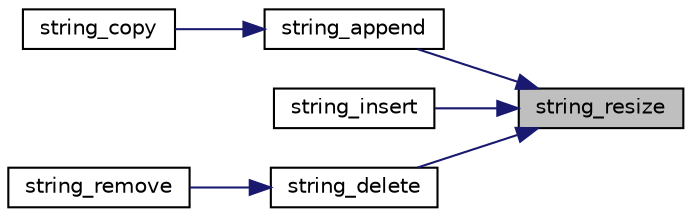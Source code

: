 digraph "string_resize"
{
 // INTERACTIVE_SVG=YES
 // LATEX_PDF_SIZE
  edge [fontname="Helvetica",fontsize="10",labelfontname="Helvetica",labelfontsize="10"];
  node [fontname="Helvetica",fontsize="10",shape=record];
  rankdir="RL";
  Node43 [label="string_resize",height=0.2,width=0.4,color="black", fillcolor="grey75", style="filled", fontcolor="black",tooltip=" "];
  Node43 -> Node44 [dir="back",color="midnightblue",fontsize="10",style="solid",fontname="Helvetica"];
  Node44 [label="string_append",height=0.2,width=0.4,color="black", fillcolor="white", style="filled",URL="$string_8h.html#a4acd3723240500d90b439dc12661415d",tooltip=" "];
  Node44 -> Node45 [dir="back",color="midnightblue",fontsize="10",style="solid",fontname="Helvetica"];
  Node45 [label="string_copy",height=0.2,width=0.4,color="black", fillcolor="white", style="filled",URL="$string_8h.html#adb4a007fb9e300e9e0642354a0ec740b",tooltip=" "];
  Node43 -> Node46 [dir="back",color="midnightblue",fontsize="10",style="solid",fontname="Helvetica"];
  Node46 [label="string_insert",height=0.2,width=0.4,color="black", fillcolor="white", style="filled",URL="$string_8h.html#a52dff535067f0c0508ca352d4a620229",tooltip=" "];
  Node43 -> Node47 [dir="back",color="midnightblue",fontsize="10",style="solid",fontname="Helvetica"];
  Node47 [label="string_delete",height=0.2,width=0.4,color="black", fillcolor="white", style="filled",URL="$string_8h.html#ab9e0f3180d91b62ebb01a63b98f0b6d3",tooltip=" "];
  Node47 -> Node48 [dir="back",color="midnightblue",fontsize="10",style="solid",fontname="Helvetica"];
  Node48 [label="string_remove",height=0.2,width=0.4,color="black", fillcolor="white", style="filled",URL="$string_8h.html#a4aef8347984006e0998c89d5944c1b01",tooltip=" "];
}
